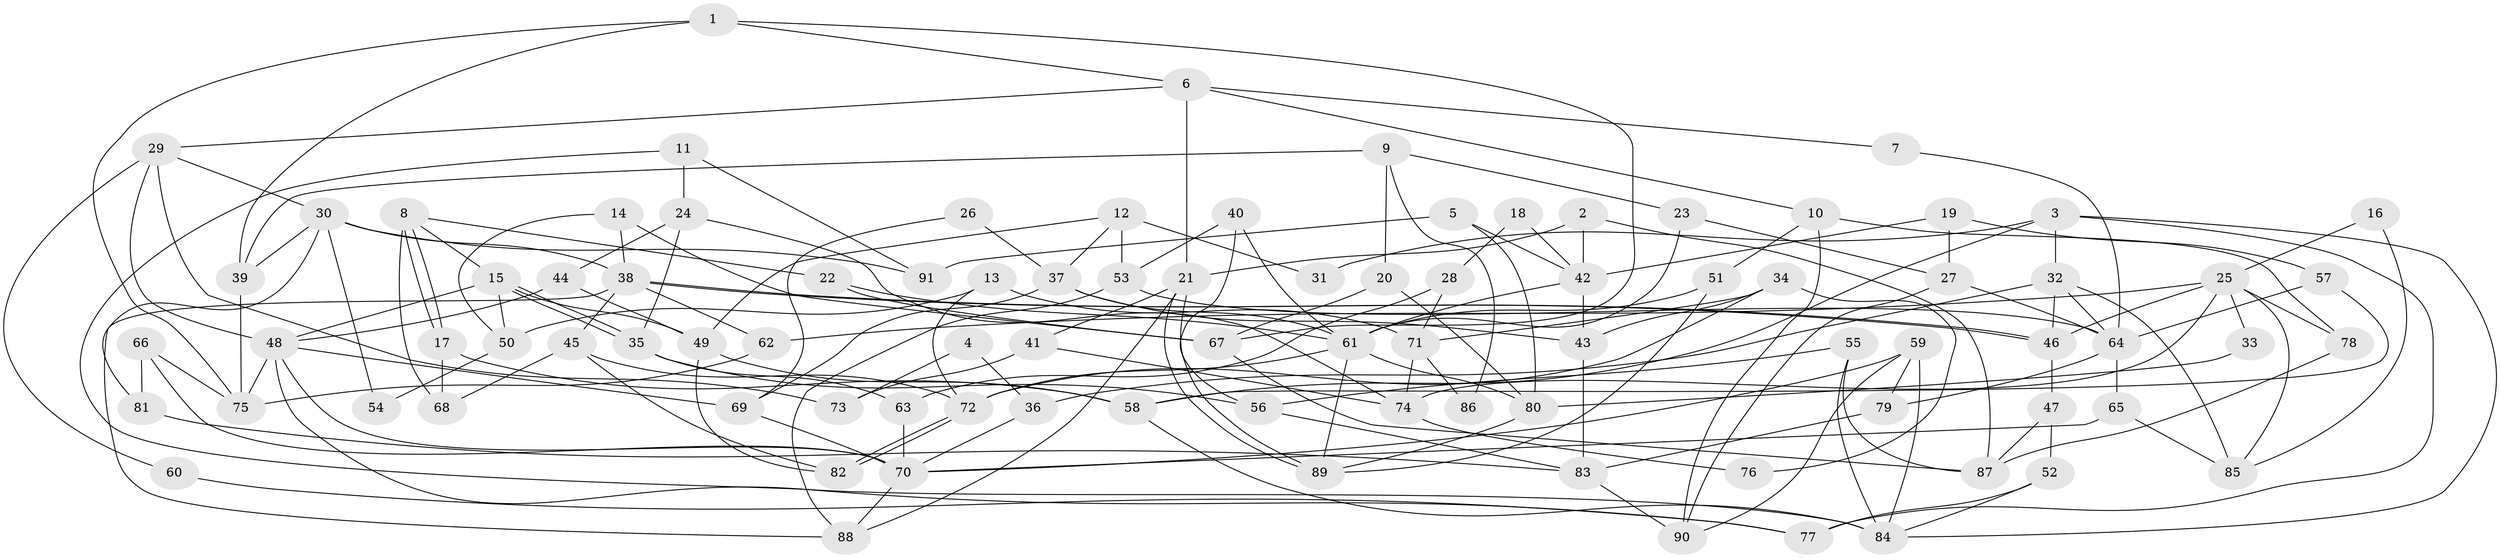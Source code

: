 // coarse degree distribution, {4: 0.1111111111111111, 3: 0.14814814814814814, 7: 0.14814814814814814, 2: 0.14814814814814814, 5: 0.14814814814814814, 6: 0.12962962962962962, 10: 0.037037037037037035, 1: 0.018518518518518517, 11: 0.018518518518518517, 8: 0.05555555555555555, 9: 0.037037037037037035}
// Generated by graph-tools (version 1.1) at 2025/18/03/04/25 18:18:38]
// undirected, 91 vertices, 182 edges
graph export_dot {
graph [start="1"]
  node [color=gray90,style=filled];
  1;
  2;
  3;
  4;
  5;
  6;
  7;
  8;
  9;
  10;
  11;
  12;
  13;
  14;
  15;
  16;
  17;
  18;
  19;
  20;
  21;
  22;
  23;
  24;
  25;
  26;
  27;
  28;
  29;
  30;
  31;
  32;
  33;
  34;
  35;
  36;
  37;
  38;
  39;
  40;
  41;
  42;
  43;
  44;
  45;
  46;
  47;
  48;
  49;
  50;
  51;
  52;
  53;
  54;
  55;
  56;
  57;
  58;
  59;
  60;
  61;
  62;
  63;
  64;
  65;
  66;
  67;
  68;
  69;
  70;
  71;
  72;
  73;
  74;
  75;
  76;
  77;
  78;
  79;
  80;
  81;
  82;
  83;
  84;
  85;
  86;
  87;
  88;
  89;
  90;
  91;
  1 -- 75;
  1 -- 39;
  1 -- 6;
  1 -- 67;
  2 -- 87;
  2 -- 21;
  2 -- 42;
  3 -- 77;
  3 -- 58;
  3 -- 31;
  3 -- 32;
  3 -- 84;
  4 -- 36;
  4 -- 73;
  5 -- 42;
  5 -- 80;
  5 -- 91;
  6 -- 10;
  6 -- 7;
  6 -- 21;
  6 -- 29;
  7 -- 64;
  8 -- 22;
  8 -- 17;
  8 -- 17;
  8 -- 15;
  8 -- 68;
  9 -- 23;
  9 -- 39;
  9 -- 20;
  9 -- 86;
  10 -- 51;
  10 -- 90;
  10 -- 78;
  11 -- 84;
  11 -- 91;
  11 -- 24;
  12 -- 49;
  12 -- 37;
  12 -- 31;
  12 -- 53;
  13 -- 72;
  13 -- 50;
  13 -- 71;
  14 -- 67;
  14 -- 38;
  14 -- 50;
  15 -- 35;
  15 -- 35;
  15 -- 48;
  15 -- 49;
  15 -- 50;
  16 -- 25;
  16 -- 85;
  17 -- 68;
  17 -- 58;
  18 -- 28;
  18 -- 42;
  19 -- 27;
  19 -- 42;
  19 -- 57;
  20 -- 80;
  20 -- 67;
  21 -- 89;
  21 -- 89;
  21 -- 41;
  21 -- 88;
  22 -- 61;
  22 -- 67;
  23 -- 61;
  23 -- 27;
  24 -- 44;
  24 -- 35;
  24 -- 74;
  25 -- 78;
  25 -- 46;
  25 -- 33;
  25 -- 62;
  25 -- 74;
  25 -- 85;
  26 -- 37;
  26 -- 69;
  27 -- 64;
  27 -- 90;
  28 -- 71;
  28 -- 63;
  29 -- 48;
  29 -- 30;
  29 -- 60;
  29 -- 73;
  30 -- 38;
  30 -- 39;
  30 -- 54;
  30 -- 81;
  30 -- 91;
  32 -- 85;
  32 -- 36;
  32 -- 46;
  32 -- 64;
  33 -- 80;
  34 -- 72;
  34 -- 71;
  34 -- 43;
  34 -- 76;
  35 -- 56;
  35 -- 63;
  36 -- 70;
  37 -- 61;
  37 -- 43;
  37 -- 69;
  38 -- 46;
  38 -- 46;
  38 -- 88;
  38 -- 45;
  38 -- 62;
  39 -- 75;
  40 -- 56;
  40 -- 61;
  40 -- 53;
  41 -- 74;
  41 -- 73;
  42 -- 43;
  42 -- 61;
  43 -- 83;
  44 -- 49;
  44 -- 48;
  45 -- 82;
  45 -- 68;
  45 -- 72;
  46 -- 47;
  47 -- 87;
  47 -- 52;
  48 -- 69;
  48 -- 70;
  48 -- 75;
  48 -- 77;
  49 -- 58;
  49 -- 82;
  50 -- 54;
  51 -- 61;
  51 -- 89;
  52 -- 84;
  52 -- 77;
  53 -- 64;
  53 -- 88;
  55 -- 56;
  55 -- 84;
  55 -- 87;
  56 -- 83;
  57 -- 64;
  57 -- 58;
  58 -- 84;
  59 -- 70;
  59 -- 84;
  59 -- 79;
  59 -- 90;
  60 -- 77;
  61 -- 72;
  61 -- 80;
  61 -- 89;
  62 -- 75;
  63 -- 70;
  64 -- 65;
  64 -- 79;
  65 -- 70;
  65 -- 85;
  66 -- 75;
  66 -- 70;
  66 -- 81;
  67 -- 87;
  69 -- 70;
  70 -- 88;
  71 -- 74;
  71 -- 86;
  72 -- 82;
  72 -- 82;
  74 -- 76;
  78 -- 87;
  79 -- 83;
  80 -- 89;
  81 -- 83;
  83 -- 90;
}
